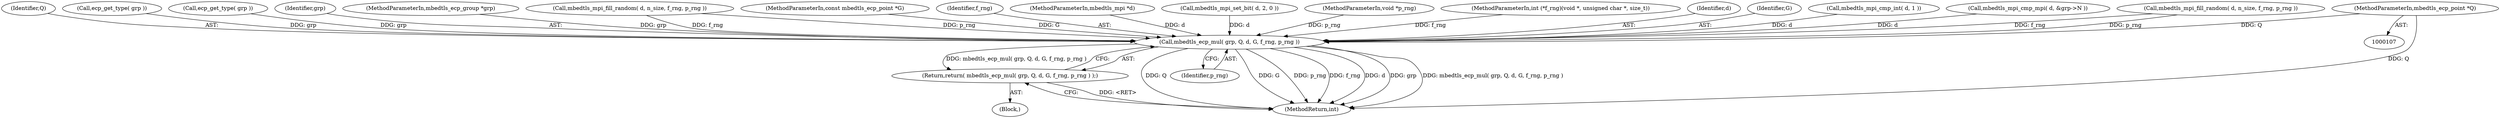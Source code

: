 digraph "1_mbedtls_298a43a77ec0ed2c19a8c924ddd8571ef3e65dfd_2@pointer" {
"1000111" [label="(MethodParameterIn,mbedtls_ecp_point *Q)"];
"1000249" [label="(Call,mbedtls_ecp_mul( grp, Q, d, G, f_rng, p_rng ))"];
"1000248" [label="(Return,return( mbedtls_ecp_mul( grp, Q, d, G, f_rng, p_rng ) );)"];
"1000251" [label="(Identifier,Q)"];
"1000128" [label="(Call,ecp_get_type( grp ))"];
"1000249" [label="(Call,mbedtls_ecp_mul( grp, Q, d, G, f_rng, p_rng ))"];
"1000111" [label="(MethodParameterIn,mbedtls_ecp_point *Q)"];
"1000191" [label="(Call,ecp_get_type( grp ))"];
"1000255" [label="(Identifier,p_rng)"];
"1000250" [label="(Identifier,grp)"];
"1000108" [label="(MethodParameterIn,mbedtls_ecp_group *grp)"];
"1000136" [label="(Call,mbedtls_mpi_fill_random( d, n_size, f_rng, p_rng ))"];
"1000256" [label="(MethodReturn,int)"];
"1000109" [label="(MethodParameterIn,const mbedtls_ecp_point *G)"];
"1000254" [label="(Identifier,f_rng)"];
"1000110" [label="(MethodParameterIn,mbedtls_mpi *d)"];
"1000184" [label="(Call,mbedtls_mpi_set_bit( d, 2, 0 ))"];
"1000113" [label="(MethodParameterIn,void *p_rng)"];
"1000112" [label="(MethodParameterIn,int (*f_rng)(void *, unsigned char *, size_t))"];
"1000114" [label="(Block,)"];
"1000252" [label="(Identifier,d)"];
"1000253" [label="(Identifier,G)"];
"1000226" [label="(Call,mbedtls_mpi_cmp_int( d, 1 ))"];
"1000231" [label="(Call,mbedtls_mpi_cmp_mpi( d, &grp->N ))"];
"1000202" [label="(Call,mbedtls_mpi_fill_random( d, n_size, f_rng, p_rng ))"];
"1000248" [label="(Return,return( mbedtls_ecp_mul( grp, Q, d, G, f_rng, p_rng ) );)"];
"1000111" -> "1000107"  [label="AST: "];
"1000111" -> "1000256"  [label="DDG: Q"];
"1000111" -> "1000249"  [label="DDG: Q"];
"1000249" -> "1000248"  [label="AST: "];
"1000249" -> "1000255"  [label="CFG: "];
"1000250" -> "1000249"  [label="AST: "];
"1000251" -> "1000249"  [label="AST: "];
"1000252" -> "1000249"  [label="AST: "];
"1000253" -> "1000249"  [label="AST: "];
"1000254" -> "1000249"  [label="AST: "];
"1000255" -> "1000249"  [label="AST: "];
"1000248" -> "1000249"  [label="CFG: "];
"1000249" -> "1000256"  [label="DDG: Q"];
"1000249" -> "1000256"  [label="DDG: G"];
"1000249" -> "1000256"  [label="DDG: p_rng"];
"1000249" -> "1000256"  [label="DDG: f_rng"];
"1000249" -> "1000256"  [label="DDG: d"];
"1000249" -> "1000256"  [label="DDG: grp"];
"1000249" -> "1000256"  [label="DDG: mbedtls_ecp_mul( grp, Q, d, G, f_rng, p_rng )"];
"1000249" -> "1000248"  [label="DDG: mbedtls_ecp_mul( grp, Q, d, G, f_rng, p_rng )"];
"1000128" -> "1000249"  [label="DDG: grp"];
"1000191" -> "1000249"  [label="DDG: grp"];
"1000108" -> "1000249"  [label="DDG: grp"];
"1000226" -> "1000249"  [label="DDG: d"];
"1000184" -> "1000249"  [label="DDG: d"];
"1000231" -> "1000249"  [label="DDG: d"];
"1000110" -> "1000249"  [label="DDG: d"];
"1000109" -> "1000249"  [label="DDG: G"];
"1000136" -> "1000249"  [label="DDG: f_rng"];
"1000136" -> "1000249"  [label="DDG: p_rng"];
"1000202" -> "1000249"  [label="DDG: f_rng"];
"1000202" -> "1000249"  [label="DDG: p_rng"];
"1000112" -> "1000249"  [label="DDG: f_rng"];
"1000113" -> "1000249"  [label="DDG: p_rng"];
"1000248" -> "1000114"  [label="AST: "];
"1000256" -> "1000248"  [label="CFG: "];
"1000248" -> "1000256"  [label="DDG: <RET>"];
}
